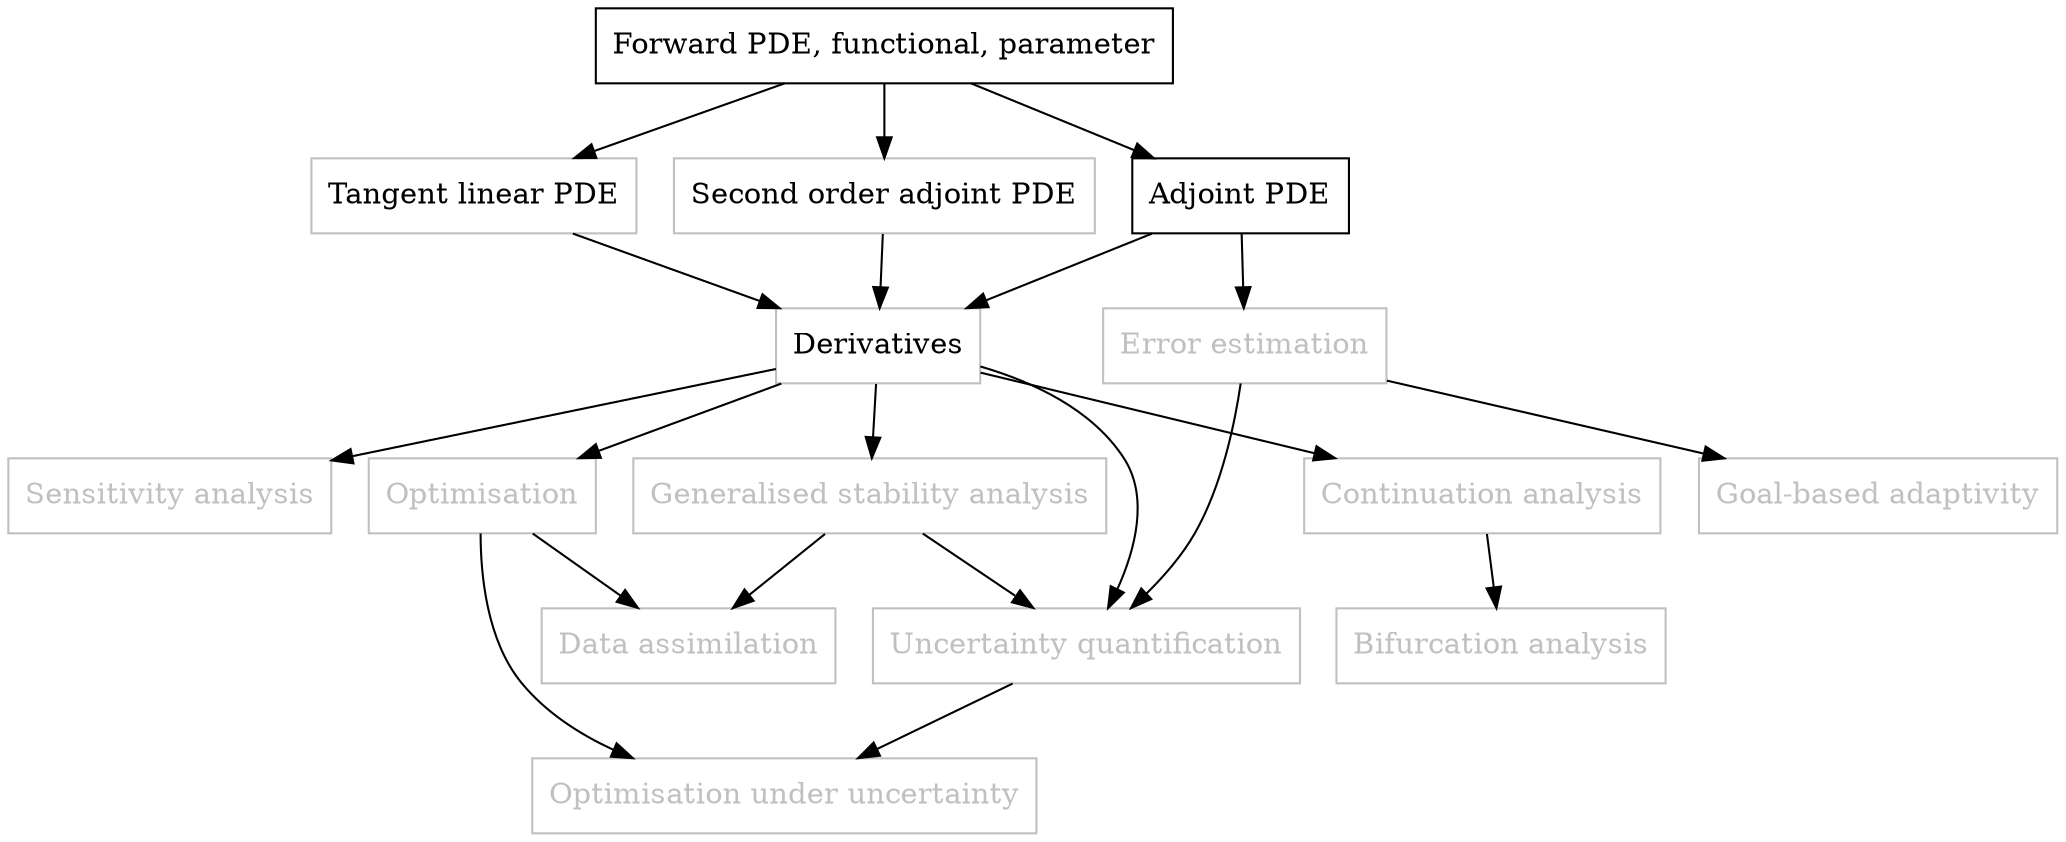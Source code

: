 digraph finite_state_machine {
  node [shape = box, label="Forward PDE, functional, parameter", color=black, fontcolor=black] forward_simulation;
  node [shape = box, label="Adjoint PDE", color=black, fontcolor=black] adjoint_simulation;
  node [shape = box, label="Tangent linear PDE", color=grey, fontcolor=black] tlm_simulation;
  node [shape = box, label="Second order adjoint PDE", color=grey, fontcolor=black] soa_simulation;
  node [shape = box, label="Derivatives", color=grey, fontcolor=black] simulation_sensitivities;
  node [shape = box, label="Sensitivity analysis", color=grey, fontcolor=grey] sensitivity_analysis;
  node [shape = box, label="Generalised stability analysis", color=grey, fontcolor=grey] stability_analysis;
  node [shape = box, label="Optimisation", color=grey, fontcolor=grey] system_optimisation;
  node [shape = box, label="Data assimilation", color=grey, fontcolor=grey] data_assimilation;
  node [shape = box, label="Uncertainty quantification", color=grey, fontcolor=grey] uncertainty_quantification;
  node [shape = box, label="Continuation analysis", color=grey, fontcolor=grey] continuation_analysis;
  node [shape = box, label="Bifurcation analysis", color=grey, fontcolor=grey] bifurcation_analysis;
  node [shape = box, label="Optimisation under uncertainty", color=grey, fontcolor=grey] optimisation_uncertainty;
  node [shape = box, label="Error estimation", color=grey, fontcolor=grey] error_estimation;
  node [shape = box, label="Goal-based adaptivity", color=grey, fontcolor=grey] goal_based_adaptivity;

forward_simulation->adjoint_simulation;
forward_simulation->tlm_simulation;
forward_simulation->soa_simulation;
adjoint_simulation->simulation_sensitivities;
soa_simulation->simulation_sensitivities;
tlm_simulation->simulation_sensitivities;
adjoint_simulation->error_estimation;
error_estimation->uncertainty_quantification;
error_estimation->goal_based_adaptivity;
simulation_sensitivities->stability_analysis;
simulation_sensitivities->sensitivity_analysis;
simulation_sensitivities->system_optimisation;
simulation_sensitivities->uncertainty_quantification;
simulation_sensitivities->continuation_analysis;
continuation_analysis->bifurcation_analysis;
uncertainty_quantification->optimisation_uncertainty;
system_optimisation->optimisation_uncertainty;
system_optimisation->data_assimilation;
stability_analysis->data_assimilation;
stability_analysis->uncertainty_quantification;

}
